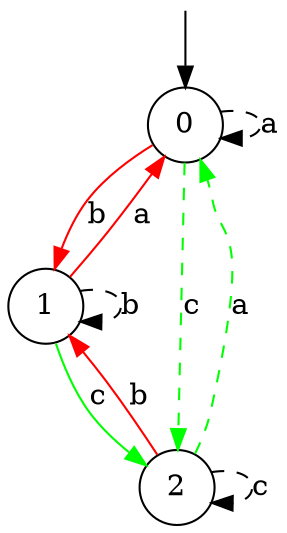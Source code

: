 digraph g {

	s0 [shape="circle" label="0"];
	s1 [shape="circle" label="1"];
	s2 [shape="circle" label="2"];
	s0 -> s0 [modality="MAY" contract="NONE" style="dashed" label="a"];
	s0 -> s1 [modality="MUST" color="red" contract="RED" label="b"];
	s0 -> s2 [modality="MAY" color="green" contract="GREEN" style="dashed" label="c"];
	s1 -> s0 [modality="MUST" color="red" contract="RED" label="a"];
	s1 -> s1 [modality="MAY" contract="NONE" style="dashed" label="b"];
	s1 -> s2 [modality="MUST" color="green" contract="GREEN" label="c"];
	s2 -> s0 [modality="MAY" color="green" contract="GREEN" style="dashed" label="a"];
	s2 -> s1 [modality="MUST" color="red" contract="RED" label="b"];
	s2 -> s2 [modality="MAY" contract="NONE" style="dashed" label="c"];

__start0 [label="" shape="none" width="0" height="0"];
__start0 -> s0;

}
